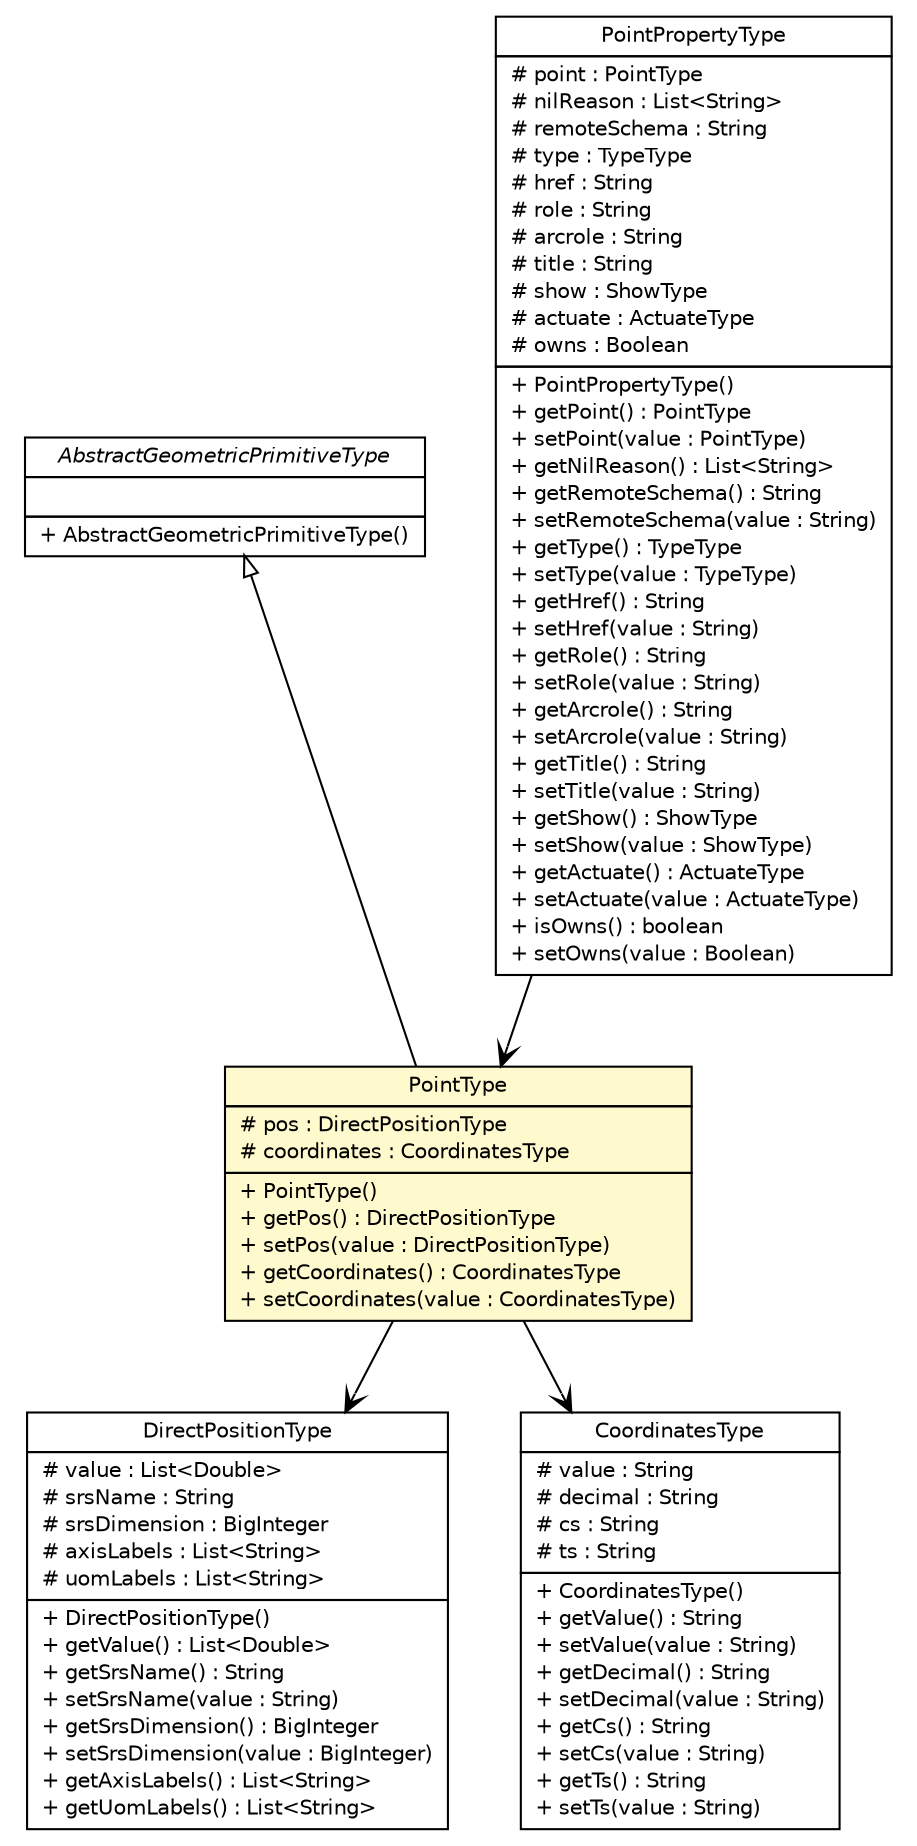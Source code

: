 #!/usr/local/bin/dot
#
# Class diagram 
# Generated by UMLGraph version R5_6-24-gf6e263 (http://www.umlgraph.org/)
#

digraph G {
	edge [fontname="Helvetica",fontsize=10,labelfontname="Helvetica",labelfontsize=10];
	node [fontname="Helvetica",fontsize=10,shape=plaintext];
	nodesep=0.25;
	ranksep=0.5;
	// nl.b3p.topnl.top250nl.AbstractGeometricPrimitiveType
	c28687 [label=<<table title="nl.b3p.topnl.top250nl.AbstractGeometricPrimitiveType" border="0" cellborder="1" cellspacing="0" cellpadding="2" port="p" href="./AbstractGeometricPrimitiveType.html">
		<tr><td><table border="0" cellspacing="0" cellpadding="1">
<tr><td align="center" balign="center"><font face="Helvetica-Oblique"> AbstractGeometricPrimitiveType </font></td></tr>
		</table></td></tr>
		<tr><td><table border="0" cellspacing="0" cellpadding="1">
<tr><td align="left" balign="left">  </td></tr>
		</table></td></tr>
		<tr><td><table border="0" cellspacing="0" cellpadding="1">
<tr><td align="left" balign="left"> + AbstractGeometricPrimitiveType() </td></tr>
		</table></td></tr>
		</table>>, URL="./AbstractGeometricPrimitiveType.html", fontname="Helvetica", fontcolor="black", fontsize=10.0];
	// nl.b3p.topnl.top250nl.PointType
	c28697 [label=<<table title="nl.b3p.topnl.top250nl.PointType" border="0" cellborder="1" cellspacing="0" cellpadding="2" port="p" bgcolor="lemonChiffon" href="./PointType.html">
		<tr><td><table border="0" cellspacing="0" cellpadding="1">
<tr><td align="center" balign="center"> PointType </td></tr>
		</table></td></tr>
		<tr><td><table border="0" cellspacing="0" cellpadding="1">
<tr><td align="left" balign="left"> # pos : DirectPositionType </td></tr>
<tr><td align="left" balign="left"> # coordinates : CoordinatesType </td></tr>
		</table></td></tr>
		<tr><td><table border="0" cellspacing="0" cellpadding="1">
<tr><td align="left" balign="left"> + PointType() </td></tr>
<tr><td align="left" balign="left"> + getPos() : DirectPositionType </td></tr>
<tr><td align="left" balign="left"> + setPos(value : DirectPositionType) </td></tr>
<tr><td align="left" balign="left"> + getCoordinates() : CoordinatesType </td></tr>
<tr><td align="left" balign="left"> + setCoordinates(value : CoordinatesType) </td></tr>
		</table></td></tr>
		</table>>, URL="./PointType.html", fontname="Helvetica", fontcolor="black", fontsize=10.0];
	// nl.b3p.topnl.top250nl.PointPropertyType
	c28730 [label=<<table title="nl.b3p.topnl.top250nl.PointPropertyType" border="0" cellborder="1" cellspacing="0" cellpadding="2" port="p" href="./PointPropertyType.html">
		<tr><td><table border="0" cellspacing="0" cellpadding="1">
<tr><td align="center" balign="center"> PointPropertyType </td></tr>
		</table></td></tr>
		<tr><td><table border="0" cellspacing="0" cellpadding="1">
<tr><td align="left" balign="left"> # point : PointType </td></tr>
<tr><td align="left" balign="left"> # nilReason : List&lt;String&gt; </td></tr>
<tr><td align="left" balign="left"> # remoteSchema : String </td></tr>
<tr><td align="left" balign="left"> # type : TypeType </td></tr>
<tr><td align="left" balign="left"> # href : String </td></tr>
<tr><td align="left" balign="left"> # role : String </td></tr>
<tr><td align="left" balign="left"> # arcrole : String </td></tr>
<tr><td align="left" balign="left"> # title : String </td></tr>
<tr><td align="left" balign="left"> # show : ShowType </td></tr>
<tr><td align="left" balign="left"> # actuate : ActuateType </td></tr>
<tr><td align="left" balign="left"> # owns : Boolean </td></tr>
		</table></td></tr>
		<tr><td><table border="0" cellspacing="0" cellpadding="1">
<tr><td align="left" balign="left"> + PointPropertyType() </td></tr>
<tr><td align="left" balign="left"> + getPoint() : PointType </td></tr>
<tr><td align="left" balign="left"> + setPoint(value : PointType) </td></tr>
<tr><td align="left" balign="left"> + getNilReason() : List&lt;String&gt; </td></tr>
<tr><td align="left" balign="left"> + getRemoteSchema() : String </td></tr>
<tr><td align="left" balign="left"> + setRemoteSchema(value : String) </td></tr>
<tr><td align="left" balign="left"> + getType() : TypeType </td></tr>
<tr><td align="left" balign="left"> + setType(value : TypeType) </td></tr>
<tr><td align="left" balign="left"> + getHref() : String </td></tr>
<tr><td align="left" balign="left"> + setHref(value : String) </td></tr>
<tr><td align="left" balign="left"> + getRole() : String </td></tr>
<tr><td align="left" balign="left"> + setRole(value : String) </td></tr>
<tr><td align="left" balign="left"> + getArcrole() : String </td></tr>
<tr><td align="left" balign="left"> + setArcrole(value : String) </td></tr>
<tr><td align="left" balign="left"> + getTitle() : String </td></tr>
<tr><td align="left" balign="left"> + setTitle(value : String) </td></tr>
<tr><td align="left" balign="left"> + getShow() : ShowType </td></tr>
<tr><td align="left" balign="left"> + setShow(value : ShowType) </td></tr>
<tr><td align="left" balign="left"> + getActuate() : ActuateType </td></tr>
<tr><td align="left" balign="left"> + setActuate(value : ActuateType) </td></tr>
<tr><td align="left" balign="left"> + isOwns() : boolean </td></tr>
<tr><td align="left" balign="left"> + setOwns(value : Boolean) </td></tr>
		</table></td></tr>
		</table>>, URL="./PointPropertyType.html", fontname="Helvetica", fontcolor="black", fontsize=10.0];
	// nl.b3p.topnl.top250nl.DirectPositionType
	c28733 [label=<<table title="nl.b3p.topnl.top250nl.DirectPositionType" border="0" cellborder="1" cellspacing="0" cellpadding="2" port="p" href="./DirectPositionType.html">
		<tr><td><table border="0" cellspacing="0" cellpadding="1">
<tr><td align="center" balign="center"> DirectPositionType </td></tr>
		</table></td></tr>
		<tr><td><table border="0" cellspacing="0" cellpadding="1">
<tr><td align="left" balign="left"> # value : List&lt;Double&gt; </td></tr>
<tr><td align="left" balign="left"> # srsName : String </td></tr>
<tr><td align="left" balign="left"> # srsDimension : BigInteger </td></tr>
<tr><td align="left" balign="left"> # axisLabels : List&lt;String&gt; </td></tr>
<tr><td align="left" balign="left"> # uomLabels : List&lt;String&gt; </td></tr>
		</table></td></tr>
		<tr><td><table border="0" cellspacing="0" cellpadding="1">
<tr><td align="left" balign="left"> + DirectPositionType() </td></tr>
<tr><td align="left" balign="left"> + getValue() : List&lt;Double&gt; </td></tr>
<tr><td align="left" balign="left"> + getSrsName() : String </td></tr>
<tr><td align="left" balign="left"> + setSrsName(value : String) </td></tr>
<tr><td align="left" balign="left"> + getSrsDimension() : BigInteger </td></tr>
<tr><td align="left" balign="left"> + setSrsDimension(value : BigInteger) </td></tr>
<tr><td align="left" balign="left"> + getAxisLabels() : List&lt;String&gt; </td></tr>
<tr><td align="left" balign="left"> + getUomLabels() : List&lt;String&gt; </td></tr>
		</table></td></tr>
		</table>>, URL="./DirectPositionType.html", fontname="Helvetica", fontcolor="black", fontsize=10.0];
	// nl.b3p.topnl.top250nl.CoordinatesType
	c28745 [label=<<table title="nl.b3p.topnl.top250nl.CoordinatesType" border="0" cellborder="1" cellspacing="0" cellpadding="2" port="p" href="./CoordinatesType.html">
		<tr><td><table border="0" cellspacing="0" cellpadding="1">
<tr><td align="center" balign="center"> CoordinatesType </td></tr>
		</table></td></tr>
		<tr><td><table border="0" cellspacing="0" cellpadding="1">
<tr><td align="left" balign="left"> # value : String </td></tr>
<tr><td align="left" balign="left"> # decimal : String </td></tr>
<tr><td align="left" balign="left"> # cs : String </td></tr>
<tr><td align="left" balign="left"> # ts : String </td></tr>
		</table></td></tr>
		<tr><td><table border="0" cellspacing="0" cellpadding="1">
<tr><td align="left" balign="left"> + CoordinatesType() </td></tr>
<tr><td align="left" balign="left"> + getValue() : String </td></tr>
<tr><td align="left" balign="left"> + setValue(value : String) </td></tr>
<tr><td align="left" balign="left"> + getDecimal() : String </td></tr>
<tr><td align="left" balign="left"> + setDecimal(value : String) </td></tr>
<tr><td align="left" balign="left"> + getCs() : String </td></tr>
<tr><td align="left" balign="left"> + setCs(value : String) </td></tr>
<tr><td align="left" balign="left"> + getTs() : String </td></tr>
<tr><td align="left" balign="left"> + setTs(value : String) </td></tr>
		</table></td></tr>
		</table>>, URL="./CoordinatesType.html", fontname="Helvetica", fontcolor="black", fontsize=10.0];
	//nl.b3p.topnl.top250nl.PointType extends nl.b3p.topnl.top250nl.AbstractGeometricPrimitiveType
	c28687:p -> c28697:p [dir=back,arrowtail=empty];
	// nl.b3p.topnl.top250nl.PointType NAVASSOC nl.b3p.topnl.top250nl.DirectPositionType
	c28697:p -> c28733:p [taillabel="", label="", headlabel="", fontname="Helvetica", fontcolor="black", fontsize=10.0, color="black", arrowhead=open];
	// nl.b3p.topnl.top250nl.PointType NAVASSOC nl.b3p.topnl.top250nl.CoordinatesType
	c28697:p -> c28745:p [taillabel="", label="", headlabel="", fontname="Helvetica", fontcolor="black", fontsize=10.0, color="black", arrowhead=open];
	// nl.b3p.topnl.top250nl.PointPropertyType NAVASSOC nl.b3p.topnl.top250nl.PointType
	c28730:p -> c28697:p [taillabel="", label="", headlabel="", fontname="Helvetica", fontcolor="black", fontsize=10.0, color="black", arrowhead=open];
}


